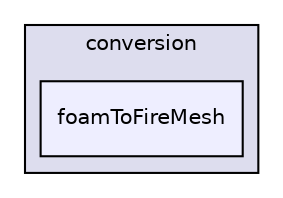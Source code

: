 digraph "applications/utilities/mesh/conversion/foamToFireMesh" {
  bgcolor=transparent;
  compound=true
  node [ fontsize="10", fontname="Helvetica"];
  edge [ labelfontsize="10", labelfontname="Helvetica"];
  subgraph clusterdir_5148cfe1bce83bc5fdc09a52963260a1 {
    graph [ bgcolor="#ddddee", pencolor="black", label="conversion" fontname="Helvetica", fontsize="10", URL="dir_5148cfe1bce83bc5fdc09a52963260a1.html"]
  dir_9d024407582fb6cf6c3fa56da331fbfd [shape=box, label="foamToFireMesh", style="filled", fillcolor="#eeeeff", pencolor="black", URL="dir_9d024407582fb6cf6c3fa56da331fbfd.html"];
  }
}

